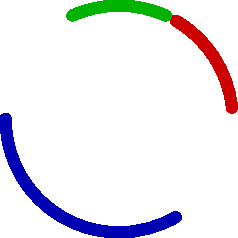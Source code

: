 size(0,0);
pair O=0;

defaultpen(linewidth(2mm));
draw(arc(O,2cm,0,60),.8red,BeginPenMargin);
draw(arc(O,2cm,60,120),.7green,PenMargins);
draw(arc(O,-2cm,0,120),.7blue);
